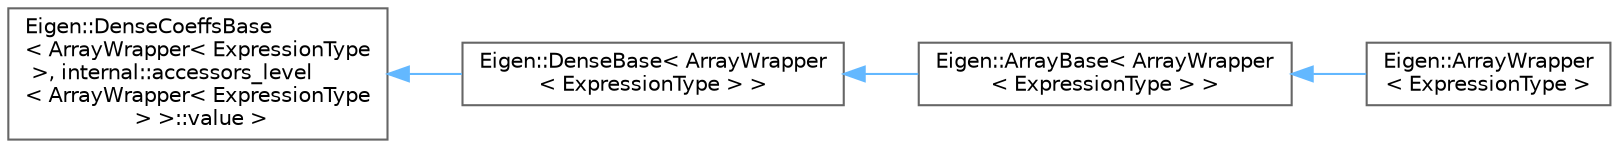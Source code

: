 digraph "Graphical Class Hierarchy"
{
 // LATEX_PDF_SIZE
  bgcolor="transparent";
  edge [fontname=Helvetica,fontsize=10,labelfontname=Helvetica,labelfontsize=10];
  node [fontname=Helvetica,fontsize=10,shape=box,height=0.2,width=0.4];
  rankdir="LR";
  Node0 [id="Node000000",label="Eigen::DenseCoeffsBase\l\< ArrayWrapper\< ExpressionType\l \>, internal::accessors_level\l\< ArrayWrapper\< ExpressionType\l \> \>::value \>",height=0.2,width=0.4,color="grey40", fillcolor="white", style="filled",URL="$classEigen_1_1DenseCoeffsBase.html",tooltip=" "];
  Node0 -> Node1 [id="edge45_Node000000_Node000001",dir="back",color="steelblue1",style="solid",tooltip=" "];
  Node1 [id="Node000001",label="Eigen::DenseBase\< ArrayWrapper\l\< ExpressionType \> \>",height=0.2,width=0.4,color="grey40", fillcolor="white", style="filled",URL="$classEigen_1_1DenseBase.html",tooltip=" "];
  Node1 -> Node2 [id="edge46_Node000001_Node000002",dir="back",color="steelblue1",style="solid",tooltip=" "];
  Node2 [id="Node000002",label="Eigen::ArrayBase\< ArrayWrapper\l\< ExpressionType \> \>",height=0.2,width=0.4,color="grey40", fillcolor="white", style="filled",URL="$classEigen_1_1ArrayBase.html",tooltip=" "];
  Node2 -> Node3 [id="edge47_Node000002_Node000003",dir="back",color="steelblue1",style="solid",tooltip=" "];
  Node3 [id="Node000003",label="Eigen::ArrayWrapper\l\< ExpressionType \>",height=0.2,width=0.4,color="grey40", fillcolor="white", style="filled",URL="$classEigen_1_1ArrayWrapper.html",tooltip="Expression of a mathematical vector or matrix as an array object."];
}
